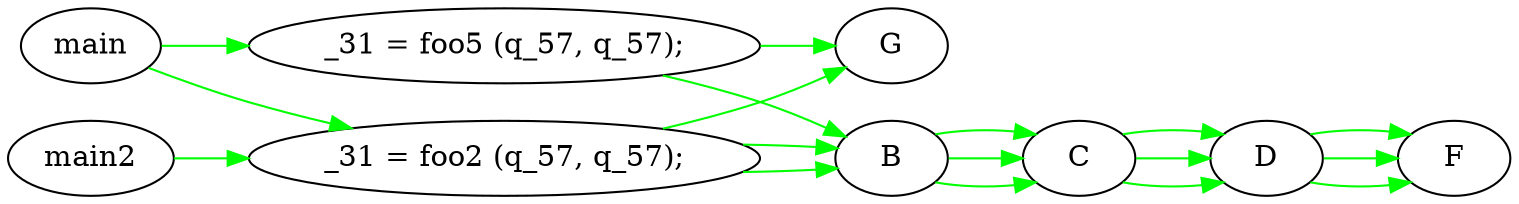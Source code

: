 digraph {rankdir = LR
"main" -> "_31 = foo5 (q_57, q_57);" -> B -> C -> D -> F [color = green]
	"_31 = foo5 (q_57, q_57);" -> G [color = green]
	"main2" -> "_31 = foo2 (q_57, q_57);" -> B -> C -> D -> F [color = green]
		"_31 = foo2 (q_57, q_57);" -> G [color = green]
	"main" -> "_31 = foo2 (q_57, q_57);" -> B -> C -> D -> F [color = green]
}